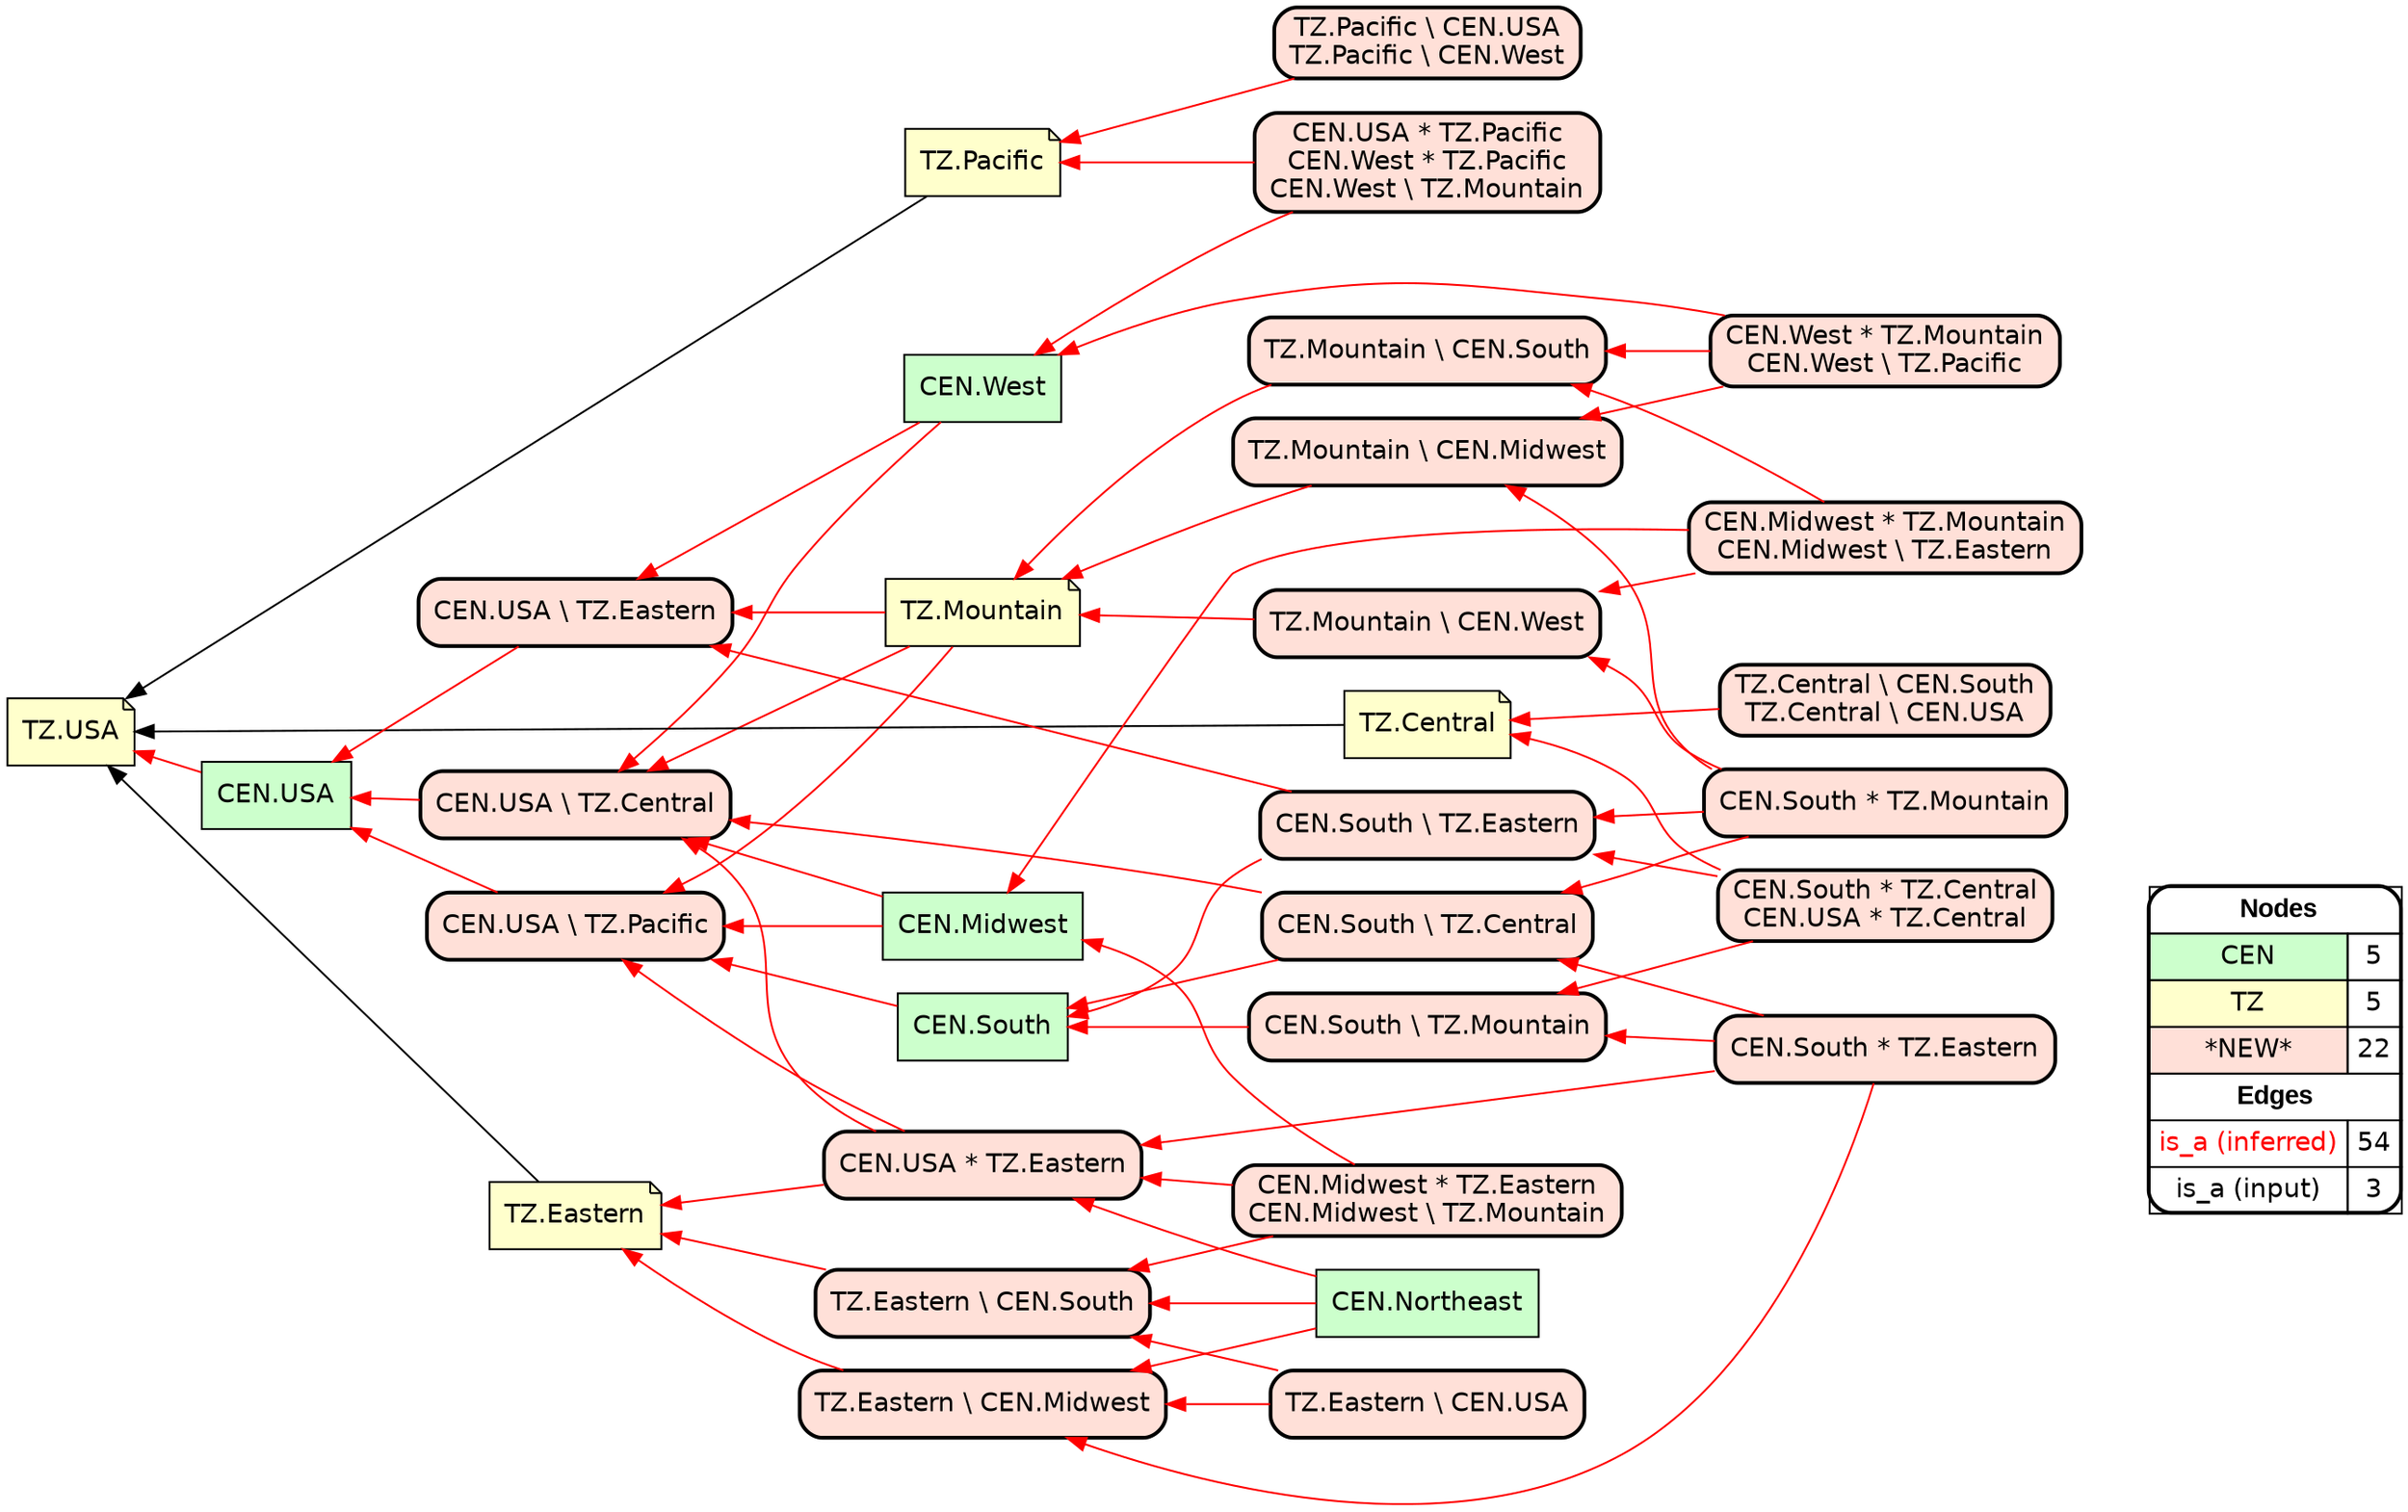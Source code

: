 digraph{
rankdir=RL
node[shape=box style=filled fillcolor="#CCFFCC" fontname="helvetica"] 
"CEN.Midwest"
"CEN.USA"
"CEN.West"
"CEN.Northeast"
"CEN.South"
node[shape=note style=filled fillcolor="#FFFFCC" fontname="helvetica"] 
"TZ.Mountain"
"TZ.Pacific"
"TZ.USA"
"TZ.Eastern"
"TZ.Central"
node[shape=box style="filled,rounded,bold" fillcolor="#FFE0D8" fontname="helvetica"] 
"CEN.USA \\ TZ.Central"
"CEN.South * TZ.Eastern"
"CEN.South \\ TZ.Eastern"
"CEN.South * TZ.Central\nCEN.USA * TZ.Central"
"CEN.South * TZ.Mountain"
"TZ.Eastern \\ CEN.USA"
"TZ.Eastern \\ CEN.Midwest"
"CEN.USA \\ TZ.Pacific"
"TZ.Central \\ CEN.South\nTZ.Central \\ CEN.USA"
"TZ.Mountain \\ CEN.West"
"CEN.USA * TZ.Eastern"
"CEN.Midwest * TZ.Mountain\nCEN.Midwest \\ TZ.Eastern"
"TZ.Mountain \\ CEN.Midwest"
"CEN.South \\ TZ.Mountain"
"CEN.West * TZ.Mountain\nCEN.West \\ TZ.Pacific"
"CEN.USA \\ TZ.Eastern"
"CEN.Midwest * TZ.Eastern\nCEN.Midwest \\ TZ.Mountain"
"TZ.Mountain \\ CEN.South"
"CEN.South \\ TZ.Central"
"TZ.Pacific \\ CEN.USA\nTZ.Pacific \\ CEN.West"
"TZ.Eastern \\ CEN.South"
"CEN.USA * TZ.Pacific\nCEN.West * TZ.Pacific\nCEN.West \\ TZ.Mountain"
edge[arrowhead=normal style=dotted color="#000000" constraint=true penwidth=1]
edge[arrowhead=normal style=solid color="#FF0000" constraint=true penwidth=1]
"CEN.South" -> "CEN.USA \\ TZ.Pacific"
"CEN.South * TZ.Central\nCEN.USA * TZ.Central" -> "CEN.South \\ TZ.Mountain"
"CEN.West * TZ.Mountain\nCEN.West \\ TZ.Pacific" -> "TZ.Mountain \\ CEN.South"
"CEN.South \\ TZ.Eastern" -> "CEN.USA \\ TZ.Eastern"
"CEN.Midwest" -> "CEN.USA \\ TZ.Central"
"TZ.Mountain \\ CEN.South" -> "TZ.Mountain"
"CEN.Northeast" -> "CEN.USA * TZ.Eastern"
"TZ.Eastern \\ CEN.USA" -> "TZ.Eastern \\ CEN.South"
"CEN.South \\ TZ.Central" -> "CEN.South"
"CEN.USA" -> "TZ.USA"
"CEN.South * TZ.Eastern" -> "CEN.South \\ TZ.Mountain"
"CEN.West" -> "CEN.USA \\ TZ.Eastern"
"TZ.Mountain" -> "CEN.USA \\ TZ.Central"
"TZ.Pacific \\ CEN.USA\nTZ.Pacific \\ CEN.West" -> "TZ.Pacific"
"TZ.Central \\ CEN.South\nTZ.Central \\ CEN.USA" -> "TZ.Central"
"CEN.Midwest * TZ.Mountain\nCEN.Midwest \\ TZ.Eastern" -> "TZ.Mountain \\ CEN.West"
"CEN.Midwest * TZ.Eastern\nCEN.Midwest \\ TZ.Mountain" -> "CEN.Midwest"
"TZ.Mountain" -> "CEN.USA \\ TZ.Eastern"
"TZ.Eastern \\ CEN.Midwest" -> "TZ.Eastern"
"CEN.USA * TZ.Eastern" -> "CEN.USA \\ TZ.Central"
"CEN.West" -> "CEN.USA \\ TZ.Central"
"TZ.Eastern \\ CEN.USA" -> "TZ.Eastern \\ CEN.Midwest"
"CEN.Midwest" -> "CEN.USA \\ TZ.Pacific"
"CEN.South * TZ.Central\nCEN.USA * TZ.Central" -> "TZ.Central"
"TZ.Mountain \\ CEN.West" -> "TZ.Mountain"
"CEN.USA \\ TZ.Pacific" -> "CEN.USA"
"CEN.Midwest * TZ.Eastern\nCEN.Midwest \\ TZ.Mountain" -> "CEN.USA * TZ.Eastern"
"CEN.South * TZ.Eastern" -> "TZ.Eastern \\ CEN.Midwest"
"CEN.West * TZ.Mountain\nCEN.West \\ TZ.Pacific" -> "TZ.Mountain \\ CEN.Midwest"
"CEN.Midwest * TZ.Mountain\nCEN.Midwest \\ TZ.Eastern" -> "TZ.Mountain \\ CEN.South"
"CEN.Northeast" -> "TZ.Eastern \\ CEN.South"
"TZ.Mountain" -> "CEN.USA \\ TZ.Pacific"
"CEN.West * TZ.Mountain\nCEN.West \\ TZ.Pacific" -> "CEN.West"
"CEN.South * TZ.Eastern" -> "CEN.USA * TZ.Eastern"
"CEN.Northeast" -> "TZ.Eastern \\ CEN.Midwest"
"CEN.South \\ TZ.Mountain" -> "CEN.South"
"CEN.South \\ TZ.Central" -> "CEN.USA \\ TZ.Central"
"CEN.USA * TZ.Eastern" -> "CEN.USA \\ TZ.Pacific"
"CEN.Midwest * TZ.Mountain\nCEN.Midwest \\ TZ.Eastern" -> "CEN.Midwest"
"CEN.South * TZ.Mountain" -> "TZ.Mountain \\ CEN.Midwest"
"CEN.USA * TZ.Pacific\nCEN.West * TZ.Pacific\nCEN.West \\ TZ.Mountain" -> "TZ.Pacific"
"CEN.South * TZ.Mountain" -> "TZ.Mountain \\ CEN.West"
"TZ.Eastern \\ CEN.South" -> "TZ.Eastern"
"CEN.Midwest * TZ.Eastern\nCEN.Midwest \\ TZ.Mountain" -> "TZ.Eastern \\ CEN.South"
"CEN.USA \\ TZ.Eastern" -> "CEN.USA"
"CEN.USA * TZ.Pacific\nCEN.West * TZ.Pacific\nCEN.West \\ TZ.Mountain" -> "CEN.West"
"CEN.South * TZ.Mountain" -> "CEN.South \\ TZ.Central"
"CEN.South * TZ.Central\nCEN.USA * TZ.Central" -> "CEN.South \\ TZ.Eastern"
"CEN.USA * TZ.Eastern" -> "TZ.Eastern"
"CEN.South \\ TZ.Eastern" -> "CEN.South"
"TZ.Mountain \\ CEN.Midwest" -> "TZ.Mountain"
"CEN.USA \\ TZ.Central" -> "CEN.USA"
"CEN.South * TZ.Eastern" -> "CEN.South \\ TZ.Central"
"CEN.South * TZ.Mountain" -> "CEN.South \\ TZ.Eastern"
edge[arrowhead=normal style=solid color="#000000" constraint=true penwidth=1]
"TZ.Pacific" -> "TZ.USA"
"TZ.Central" -> "TZ.USA"
"TZ.Eastern" -> "TZ.USA"
node[shape=box] 
{rank=source Legend [fillcolor= white margin=0 label=< 
 <TABLE BORDER="0" CELLBORDER="1" CELLSPACING="0" CELLPADDING="4"> 
<TR> <TD COLSPAN="2"><font face="Arial Black"> Nodes</font></TD> </TR> 
<TR> 
 <TD bgcolor="#CCFFCC" fontname="helvetica">CEN</TD> 
 <TD>5</TD> 
 </TR> 
<TR> 
 <TD bgcolor="#FFFFCC" fontname="helvetica">TZ</TD> 
 <TD>5</TD> 
 </TR> 
<TR> 
 <TD bgcolor="#FFE0D8" fontname="helvetica">*NEW*</TD> 
 <TD>22</TD> 
 </TR> 
<TR> <TD COLSPAN="2"><font face = "Arial Black"> Edges </font></TD> </TR> 
<TR> 
 <TD><font color ="#FF0000">is_a (inferred)</font></TD><TD>54</TD>
</TR>
<TR> 
 <TD><font color ="#000000">is_a (input)</font></TD><TD>3</TD>
</TR>
</TABLE> 
 >] } 
}